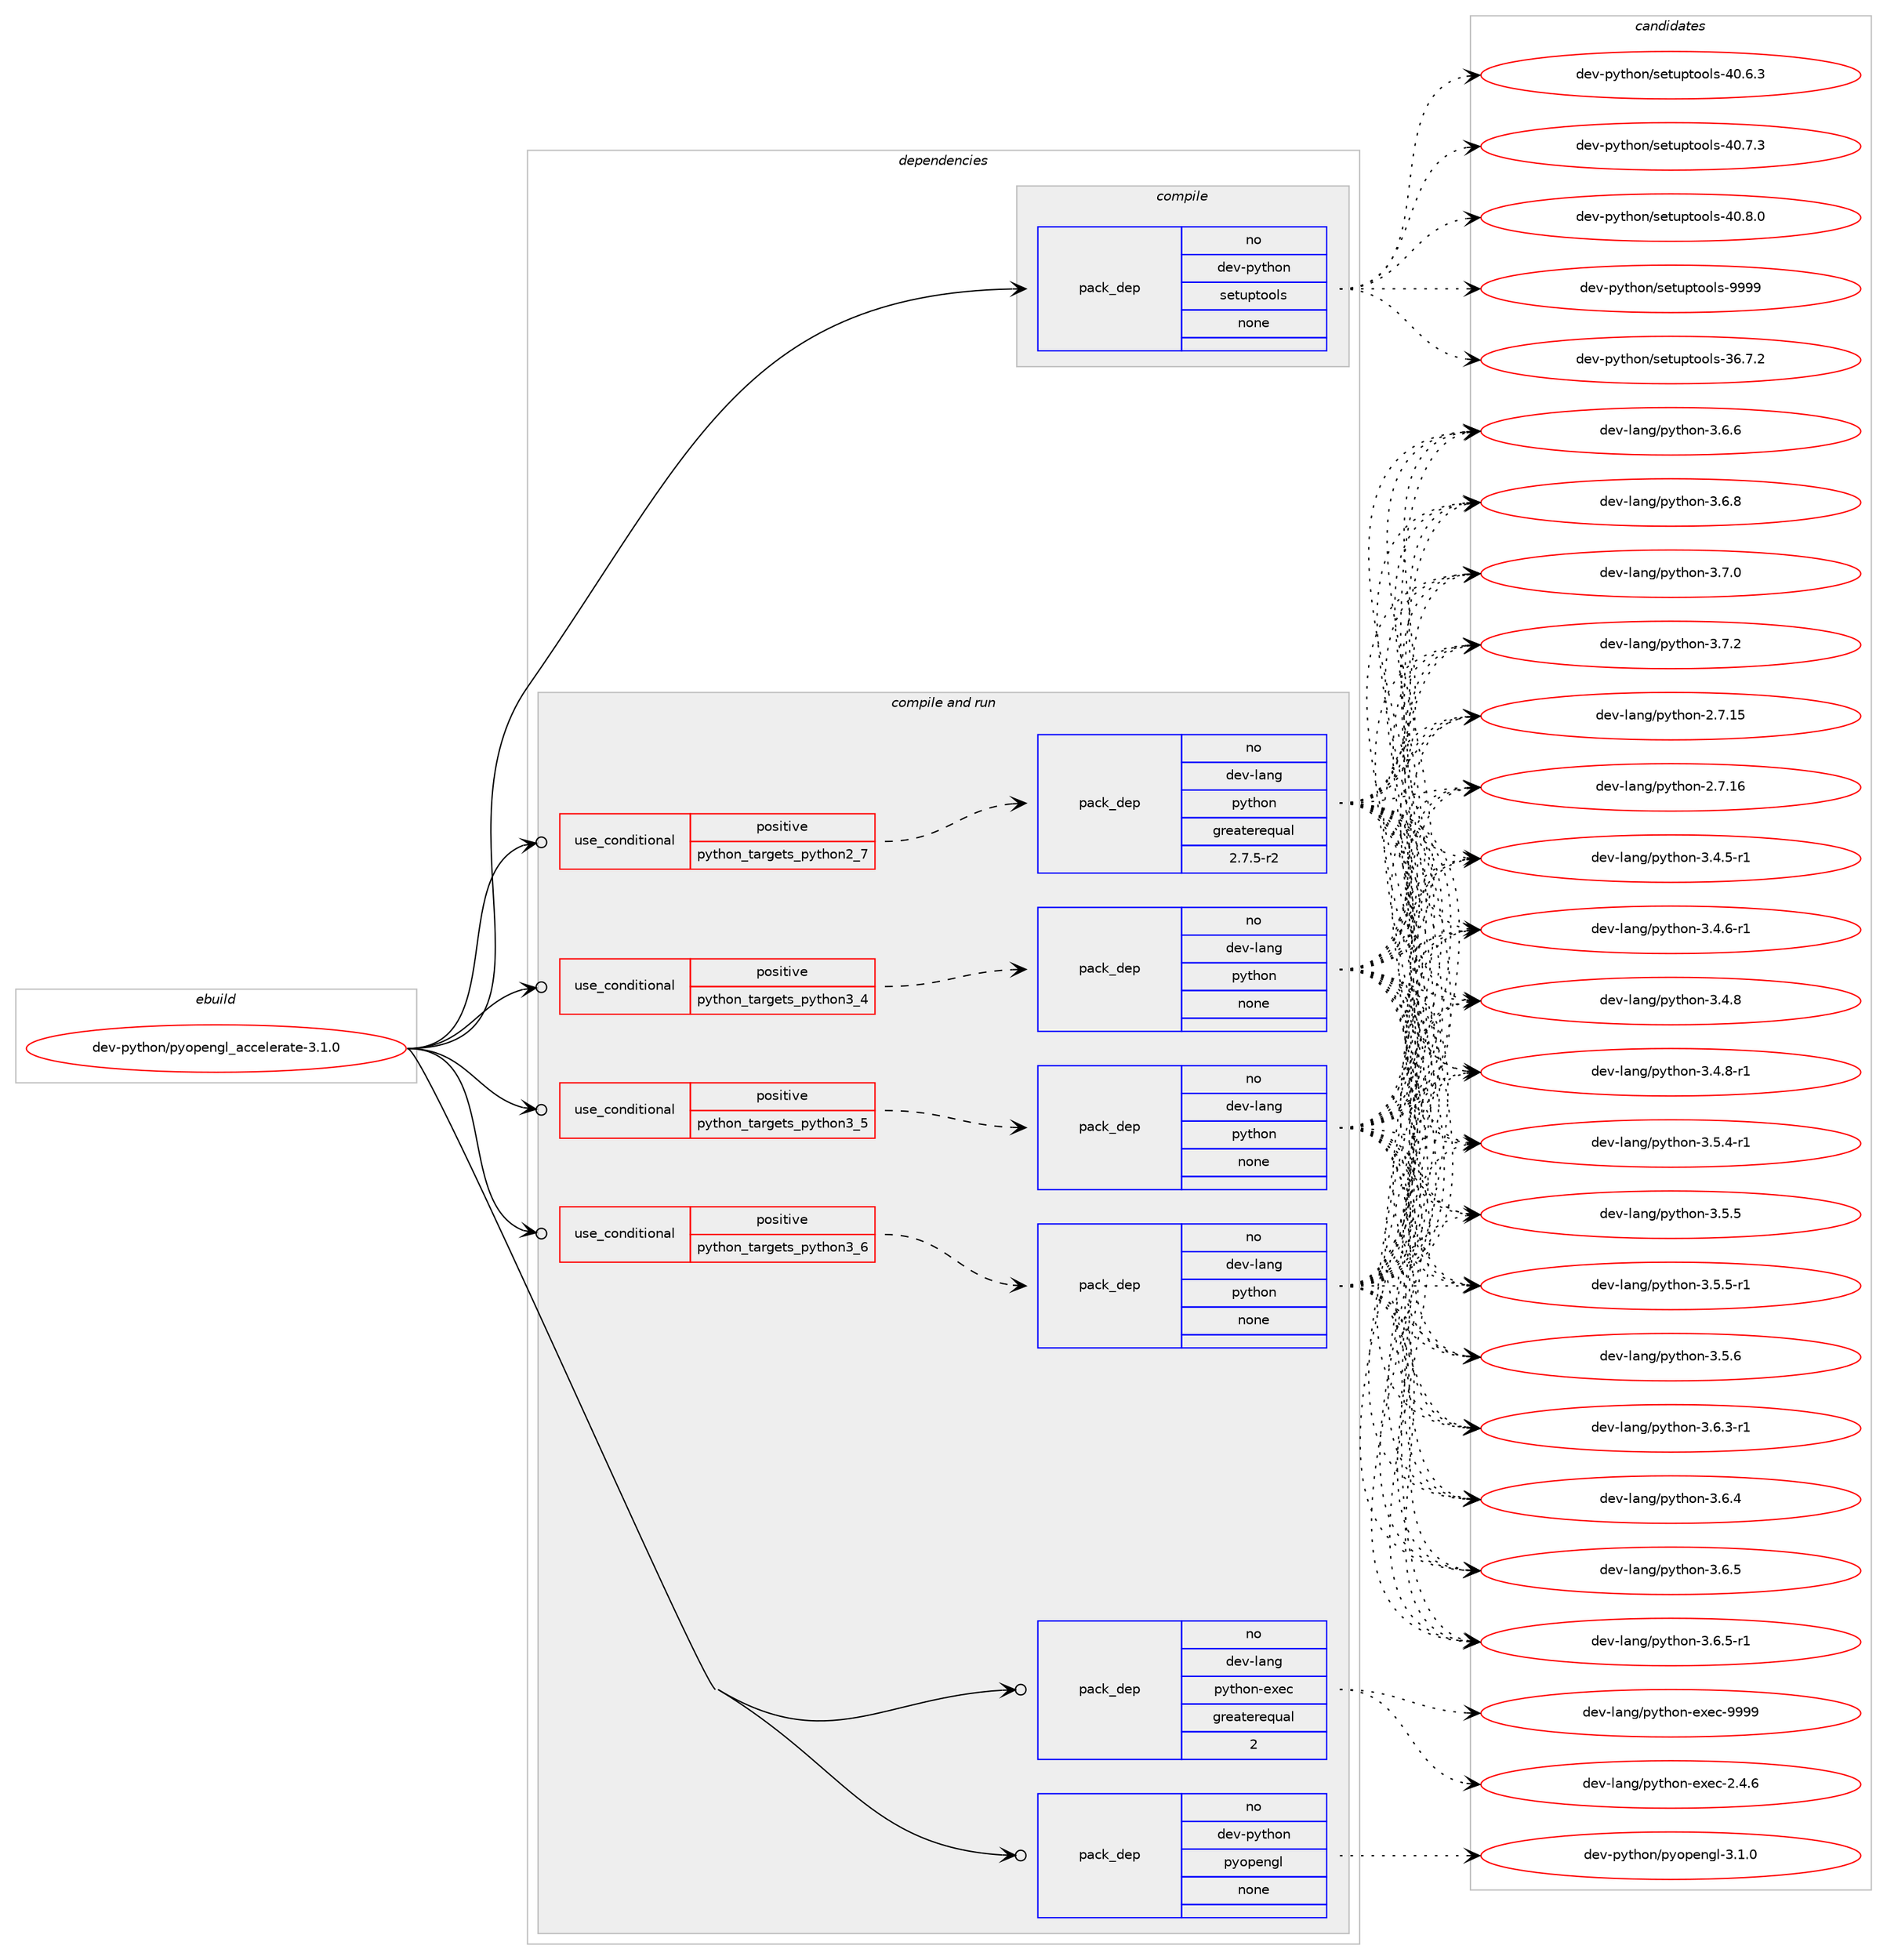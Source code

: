 digraph prolog {

# *************
# Graph options
# *************

newrank=true;
concentrate=true;
compound=true;
graph [rankdir=LR,fontname=Helvetica,fontsize=10,ranksep=1.5];#, ranksep=2.5, nodesep=0.2];
edge  [arrowhead=vee];
node  [fontname=Helvetica,fontsize=10];

# **********
# The ebuild
# **********

subgraph cluster_leftcol {
color=gray;
rank=same;
label=<<i>ebuild</i>>;
id [label="dev-python/pyopengl_accelerate-3.1.0", color=red, width=4, href="../dev-python/pyopengl_accelerate-3.1.0.svg"];
}

# ****************
# The dependencies
# ****************

subgraph cluster_midcol {
color=gray;
label=<<i>dependencies</i>>;
subgraph cluster_compile {
fillcolor="#eeeeee";
style=filled;
label=<<i>compile</i>>;
subgraph pack1026239 {
dependency1430914 [label=<<TABLE BORDER="0" CELLBORDER="1" CELLSPACING="0" CELLPADDING="4" WIDTH="220"><TR><TD ROWSPAN="6" CELLPADDING="30">pack_dep</TD></TR><TR><TD WIDTH="110">no</TD></TR><TR><TD>dev-python</TD></TR><TR><TD>setuptools</TD></TR><TR><TD>none</TD></TR><TR><TD></TD></TR></TABLE>>, shape=none, color=blue];
}
id:e -> dependency1430914:w [weight=20,style="solid",arrowhead="vee"];
}
subgraph cluster_compileandrun {
fillcolor="#eeeeee";
style=filled;
label=<<i>compile and run</i>>;
subgraph cond381352 {
dependency1430915 [label=<<TABLE BORDER="0" CELLBORDER="1" CELLSPACING="0" CELLPADDING="4"><TR><TD ROWSPAN="3" CELLPADDING="10">use_conditional</TD></TR><TR><TD>positive</TD></TR><TR><TD>python_targets_python2_7</TD></TR></TABLE>>, shape=none, color=red];
subgraph pack1026240 {
dependency1430916 [label=<<TABLE BORDER="0" CELLBORDER="1" CELLSPACING="0" CELLPADDING="4" WIDTH="220"><TR><TD ROWSPAN="6" CELLPADDING="30">pack_dep</TD></TR><TR><TD WIDTH="110">no</TD></TR><TR><TD>dev-lang</TD></TR><TR><TD>python</TD></TR><TR><TD>greaterequal</TD></TR><TR><TD>2.7.5-r2</TD></TR></TABLE>>, shape=none, color=blue];
}
dependency1430915:e -> dependency1430916:w [weight=20,style="dashed",arrowhead="vee"];
}
id:e -> dependency1430915:w [weight=20,style="solid",arrowhead="odotvee"];
subgraph cond381353 {
dependency1430917 [label=<<TABLE BORDER="0" CELLBORDER="1" CELLSPACING="0" CELLPADDING="4"><TR><TD ROWSPAN="3" CELLPADDING="10">use_conditional</TD></TR><TR><TD>positive</TD></TR><TR><TD>python_targets_python3_4</TD></TR></TABLE>>, shape=none, color=red];
subgraph pack1026241 {
dependency1430918 [label=<<TABLE BORDER="0" CELLBORDER="1" CELLSPACING="0" CELLPADDING="4" WIDTH="220"><TR><TD ROWSPAN="6" CELLPADDING="30">pack_dep</TD></TR><TR><TD WIDTH="110">no</TD></TR><TR><TD>dev-lang</TD></TR><TR><TD>python</TD></TR><TR><TD>none</TD></TR><TR><TD></TD></TR></TABLE>>, shape=none, color=blue];
}
dependency1430917:e -> dependency1430918:w [weight=20,style="dashed",arrowhead="vee"];
}
id:e -> dependency1430917:w [weight=20,style="solid",arrowhead="odotvee"];
subgraph cond381354 {
dependency1430919 [label=<<TABLE BORDER="0" CELLBORDER="1" CELLSPACING="0" CELLPADDING="4"><TR><TD ROWSPAN="3" CELLPADDING="10">use_conditional</TD></TR><TR><TD>positive</TD></TR><TR><TD>python_targets_python3_5</TD></TR></TABLE>>, shape=none, color=red];
subgraph pack1026242 {
dependency1430920 [label=<<TABLE BORDER="0" CELLBORDER="1" CELLSPACING="0" CELLPADDING="4" WIDTH="220"><TR><TD ROWSPAN="6" CELLPADDING="30">pack_dep</TD></TR><TR><TD WIDTH="110">no</TD></TR><TR><TD>dev-lang</TD></TR><TR><TD>python</TD></TR><TR><TD>none</TD></TR><TR><TD></TD></TR></TABLE>>, shape=none, color=blue];
}
dependency1430919:e -> dependency1430920:w [weight=20,style="dashed",arrowhead="vee"];
}
id:e -> dependency1430919:w [weight=20,style="solid",arrowhead="odotvee"];
subgraph cond381355 {
dependency1430921 [label=<<TABLE BORDER="0" CELLBORDER="1" CELLSPACING="0" CELLPADDING="4"><TR><TD ROWSPAN="3" CELLPADDING="10">use_conditional</TD></TR><TR><TD>positive</TD></TR><TR><TD>python_targets_python3_6</TD></TR></TABLE>>, shape=none, color=red];
subgraph pack1026243 {
dependency1430922 [label=<<TABLE BORDER="0" CELLBORDER="1" CELLSPACING="0" CELLPADDING="4" WIDTH="220"><TR><TD ROWSPAN="6" CELLPADDING="30">pack_dep</TD></TR><TR><TD WIDTH="110">no</TD></TR><TR><TD>dev-lang</TD></TR><TR><TD>python</TD></TR><TR><TD>none</TD></TR><TR><TD></TD></TR></TABLE>>, shape=none, color=blue];
}
dependency1430921:e -> dependency1430922:w [weight=20,style="dashed",arrowhead="vee"];
}
id:e -> dependency1430921:w [weight=20,style="solid",arrowhead="odotvee"];
subgraph pack1026244 {
dependency1430923 [label=<<TABLE BORDER="0" CELLBORDER="1" CELLSPACING="0" CELLPADDING="4" WIDTH="220"><TR><TD ROWSPAN="6" CELLPADDING="30">pack_dep</TD></TR><TR><TD WIDTH="110">no</TD></TR><TR><TD>dev-lang</TD></TR><TR><TD>python-exec</TD></TR><TR><TD>greaterequal</TD></TR><TR><TD>2</TD></TR></TABLE>>, shape=none, color=blue];
}
id:e -> dependency1430923:w [weight=20,style="solid",arrowhead="odotvee"];
subgraph pack1026245 {
dependency1430924 [label=<<TABLE BORDER="0" CELLBORDER="1" CELLSPACING="0" CELLPADDING="4" WIDTH="220"><TR><TD ROWSPAN="6" CELLPADDING="30">pack_dep</TD></TR><TR><TD WIDTH="110">no</TD></TR><TR><TD>dev-python</TD></TR><TR><TD>pyopengl</TD></TR><TR><TD>none</TD></TR><TR><TD></TD></TR></TABLE>>, shape=none, color=blue];
}
id:e -> dependency1430924:w [weight=20,style="solid",arrowhead="odotvee"];
}
subgraph cluster_run {
fillcolor="#eeeeee";
style=filled;
label=<<i>run</i>>;
}
}

# **************
# The candidates
# **************

subgraph cluster_choices {
rank=same;
color=gray;
label=<<i>candidates</i>>;

subgraph choice1026239 {
color=black;
nodesep=1;
choice100101118451121211161041111104711510111611711211611111110811545515446554650 [label="dev-python/setuptools-36.7.2", color=red, width=4,href="../dev-python/setuptools-36.7.2.svg"];
choice100101118451121211161041111104711510111611711211611111110811545524846544651 [label="dev-python/setuptools-40.6.3", color=red, width=4,href="../dev-python/setuptools-40.6.3.svg"];
choice100101118451121211161041111104711510111611711211611111110811545524846554651 [label="dev-python/setuptools-40.7.3", color=red, width=4,href="../dev-python/setuptools-40.7.3.svg"];
choice100101118451121211161041111104711510111611711211611111110811545524846564648 [label="dev-python/setuptools-40.8.0", color=red, width=4,href="../dev-python/setuptools-40.8.0.svg"];
choice10010111845112121116104111110471151011161171121161111111081154557575757 [label="dev-python/setuptools-9999", color=red, width=4,href="../dev-python/setuptools-9999.svg"];
dependency1430914:e -> choice100101118451121211161041111104711510111611711211611111110811545515446554650:w [style=dotted,weight="100"];
dependency1430914:e -> choice100101118451121211161041111104711510111611711211611111110811545524846544651:w [style=dotted,weight="100"];
dependency1430914:e -> choice100101118451121211161041111104711510111611711211611111110811545524846554651:w [style=dotted,weight="100"];
dependency1430914:e -> choice100101118451121211161041111104711510111611711211611111110811545524846564648:w [style=dotted,weight="100"];
dependency1430914:e -> choice10010111845112121116104111110471151011161171121161111111081154557575757:w [style=dotted,weight="100"];
}
subgraph choice1026240 {
color=black;
nodesep=1;
choice10010111845108971101034711212111610411111045504655464953 [label="dev-lang/python-2.7.15", color=red, width=4,href="../dev-lang/python-2.7.15.svg"];
choice10010111845108971101034711212111610411111045504655464954 [label="dev-lang/python-2.7.16", color=red, width=4,href="../dev-lang/python-2.7.16.svg"];
choice1001011184510897110103471121211161041111104551465246534511449 [label="dev-lang/python-3.4.5-r1", color=red, width=4,href="../dev-lang/python-3.4.5-r1.svg"];
choice1001011184510897110103471121211161041111104551465246544511449 [label="dev-lang/python-3.4.6-r1", color=red, width=4,href="../dev-lang/python-3.4.6-r1.svg"];
choice100101118451089711010347112121116104111110455146524656 [label="dev-lang/python-3.4.8", color=red, width=4,href="../dev-lang/python-3.4.8.svg"];
choice1001011184510897110103471121211161041111104551465246564511449 [label="dev-lang/python-3.4.8-r1", color=red, width=4,href="../dev-lang/python-3.4.8-r1.svg"];
choice1001011184510897110103471121211161041111104551465346524511449 [label="dev-lang/python-3.5.4-r1", color=red, width=4,href="../dev-lang/python-3.5.4-r1.svg"];
choice100101118451089711010347112121116104111110455146534653 [label="dev-lang/python-3.5.5", color=red, width=4,href="../dev-lang/python-3.5.5.svg"];
choice1001011184510897110103471121211161041111104551465346534511449 [label="dev-lang/python-3.5.5-r1", color=red, width=4,href="../dev-lang/python-3.5.5-r1.svg"];
choice100101118451089711010347112121116104111110455146534654 [label="dev-lang/python-3.5.6", color=red, width=4,href="../dev-lang/python-3.5.6.svg"];
choice1001011184510897110103471121211161041111104551465446514511449 [label="dev-lang/python-3.6.3-r1", color=red, width=4,href="../dev-lang/python-3.6.3-r1.svg"];
choice100101118451089711010347112121116104111110455146544652 [label="dev-lang/python-3.6.4", color=red, width=4,href="../dev-lang/python-3.6.4.svg"];
choice100101118451089711010347112121116104111110455146544653 [label="dev-lang/python-3.6.5", color=red, width=4,href="../dev-lang/python-3.6.5.svg"];
choice1001011184510897110103471121211161041111104551465446534511449 [label="dev-lang/python-3.6.5-r1", color=red, width=4,href="../dev-lang/python-3.6.5-r1.svg"];
choice100101118451089711010347112121116104111110455146544654 [label="dev-lang/python-3.6.6", color=red, width=4,href="../dev-lang/python-3.6.6.svg"];
choice100101118451089711010347112121116104111110455146544656 [label="dev-lang/python-3.6.8", color=red, width=4,href="../dev-lang/python-3.6.8.svg"];
choice100101118451089711010347112121116104111110455146554648 [label="dev-lang/python-3.7.0", color=red, width=4,href="../dev-lang/python-3.7.0.svg"];
choice100101118451089711010347112121116104111110455146554650 [label="dev-lang/python-3.7.2", color=red, width=4,href="../dev-lang/python-3.7.2.svg"];
dependency1430916:e -> choice10010111845108971101034711212111610411111045504655464953:w [style=dotted,weight="100"];
dependency1430916:e -> choice10010111845108971101034711212111610411111045504655464954:w [style=dotted,weight="100"];
dependency1430916:e -> choice1001011184510897110103471121211161041111104551465246534511449:w [style=dotted,weight="100"];
dependency1430916:e -> choice1001011184510897110103471121211161041111104551465246544511449:w [style=dotted,weight="100"];
dependency1430916:e -> choice100101118451089711010347112121116104111110455146524656:w [style=dotted,weight="100"];
dependency1430916:e -> choice1001011184510897110103471121211161041111104551465246564511449:w [style=dotted,weight="100"];
dependency1430916:e -> choice1001011184510897110103471121211161041111104551465346524511449:w [style=dotted,weight="100"];
dependency1430916:e -> choice100101118451089711010347112121116104111110455146534653:w [style=dotted,weight="100"];
dependency1430916:e -> choice1001011184510897110103471121211161041111104551465346534511449:w [style=dotted,weight="100"];
dependency1430916:e -> choice100101118451089711010347112121116104111110455146534654:w [style=dotted,weight="100"];
dependency1430916:e -> choice1001011184510897110103471121211161041111104551465446514511449:w [style=dotted,weight="100"];
dependency1430916:e -> choice100101118451089711010347112121116104111110455146544652:w [style=dotted,weight="100"];
dependency1430916:e -> choice100101118451089711010347112121116104111110455146544653:w [style=dotted,weight="100"];
dependency1430916:e -> choice1001011184510897110103471121211161041111104551465446534511449:w [style=dotted,weight="100"];
dependency1430916:e -> choice100101118451089711010347112121116104111110455146544654:w [style=dotted,weight="100"];
dependency1430916:e -> choice100101118451089711010347112121116104111110455146544656:w [style=dotted,weight="100"];
dependency1430916:e -> choice100101118451089711010347112121116104111110455146554648:w [style=dotted,weight="100"];
dependency1430916:e -> choice100101118451089711010347112121116104111110455146554650:w [style=dotted,weight="100"];
}
subgraph choice1026241 {
color=black;
nodesep=1;
choice10010111845108971101034711212111610411111045504655464953 [label="dev-lang/python-2.7.15", color=red, width=4,href="../dev-lang/python-2.7.15.svg"];
choice10010111845108971101034711212111610411111045504655464954 [label="dev-lang/python-2.7.16", color=red, width=4,href="../dev-lang/python-2.7.16.svg"];
choice1001011184510897110103471121211161041111104551465246534511449 [label="dev-lang/python-3.4.5-r1", color=red, width=4,href="../dev-lang/python-3.4.5-r1.svg"];
choice1001011184510897110103471121211161041111104551465246544511449 [label="dev-lang/python-3.4.6-r1", color=red, width=4,href="../dev-lang/python-3.4.6-r1.svg"];
choice100101118451089711010347112121116104111110455146524656 [label="dev-lang/python-3.4.8", color=red, width=4,href="../dev-lang/python-3.4.8.svg"];
choice1001011184510897110103471121211161041111104551465246564511449 [label="dev-lang/python-3.4.8-r1", color=red, width=4,href="../dev-lang/python-3.4.8-r1.svg"];
choice1001011184510897110103471121211161041111104551465346524511449 [label="dev-lang/python-3.5.4-r1", color=red, width=4,href="../dev-lang/python-3.5.4-r1.svg"];
choice100101118451089711010347112121116104111110455146534653 [label="dev-lang/python-3.5.5", color=red, width=4,href="../dev-lang/python-3.5.5.svg"];
choice1001011184510897110103471121211161041111104551465346534511449 [label="dev-lang/python-3.5.5-r1", color=red, width=4,href="../dev-lang/python-3.5.5-r1.svg"];
choice100101118451089711010347112121116104111110455146534654 [label="dev-lang/python-3.5.6", color=red, width=4,href="../dev-lang/python-3.5.6.svg"];
choice1001011184510897110103471121211161041111104551465446514511449 [label="dev-lang/python-3.6.3-r1", color=red, width=4,href="../dev-lang/python-3.6.3-r1.svg"];
choice100101118451089711010347112121116104111110455146544652 [label="dev-lang/python-3.6.4", color=red, width=4,href="../dev-lang/python-3.6.4.svg"];
choice100101118451089711010347112121116104111110455146544653 [label="dev-lang/python-3.6.5", color=red, width=4,href="../dev-lang/python-3.6.5.svg"];
choice1001011184510897110103471121211161041111104551465446534511449 [label="dev-lang/python-3.6.5-r1", color=red, width=4,href="../dev-lang/python-3.6.5-r1.svg"];
choice100101118451089711010347112121116104111110455146544654 [label="dev-lang/python-3.6.6", color=red, width=4,href="../dev-lang/python-3.6.6.svg"];
choice100101118451089711010347112121116104111110455146544656 [label="dev-lang/python-3.6.8", color=red, width=4,href="../dev-lang/python-3.6.8.svg"];
choice100101118451089711010347112121116104111110455146554648 [label="dev-lang/python-3.7.0", color=red, width=4,href="../dev-lang/python-3.7.0.svg"];
choice100101118451089711010347112121116104111110455146554650 [label="dev-lang/python-3.7.2", color=red, width=4,href="../dev-lang/python-3.7.2.svg"];
dependency1430918:e -> choice10010111845108971101034711212111610411111045504655464953:w [style=dotted,weight="100"];
dependency1430918:e -> choice10010111845108971101034711212111610411111045504655464954:w [style=dotted,weight="100"];
dependency1430918:e -> choice1001011184510897110103471121211161041111104551465246534511449:w [style=dotted,weight="100"];
dependency1430918:e -> choice1001011184510897110103471121211161041111104551465246544511449:w [style=dotted,weight="100"];
dependency1430918:e -> choice100101118451089711010347112121116104111110455146524656:w [style=dotted,weight="100"];
dependency1430918:e -> choice1001011184510897110103471121211161041111104551465246564511449:w [style=dotted,weight="100"];
dependency1430918:e -> choice1001011184510897110103471121211161041111104551465346524511449:w [style=dotted,weight="100"];
dependency1430918:e -> choice100101118451089711010347112121116104111110455146534653:w [style=dotted,weight="100"];
dependency1430918:e -> choice1001011184510897110103471121211161041111104551465346534511449:w [style=dotted,weight="100"];
dependency1430918:e -> choice100101118451089711010347112121116104111110455146534654:w [style=dotted,weight="100"];
dependency1430918:e -> choice1001011184510897110103471121211161041111104551465446514511449:w [style=dotted,weight="100"];
dependency1430918:e -> choice100101118451089711010347112121116104111110455146544652:w [style=dotted,weight="100"];
dependency1430918:e -> choice100101118451089711010347112121116104111110455146544653:w [style=dotted,weight="100"];
dependency1430918:e -> choice1001011184510897110103471121211161041111104551465446534511449:w [style=dotted,weight="100"];
dependency1430918:e -> choice100101118451089711010347112121116104111110455146544654:w [style=dotted,weight="100"];
dependency1430918:e -> choice100101118451089711010347112121116104111110455146544656:w [style=dotted,weight="100"];
dependency1430918:e -> choice100101118451089711010347112121116104111110455146554648:w [style=dotted,weight="100"];
dependency1430918:e -> choice100101118451089711010347112121116104111110455146554650:w [style=dotted,weight="100"];
}
subgraph choice1026242 {
color=black;
nodesep=1;
choice10010111845108971101034711212111610411111045504655464953 [label="dev-lang/python-2.7.15", color=red, width=4,href="../dev-lang/python-2.7.15.svg"];
choice10010111845108971101034711212111610411111045504655464954 [label="dev-lang/python-2.7.16", color=red, width=4,href="../dev-lang/python-2.7.16.svg"];
choice1001011184510897110103471121211161041111104551465246534511449 [label="dev-lang/python-3.4.5-r1", color=red, width=4,href="../dev-lang/python-3.4.5-r1.svg"];
choice1001011184510897110103471121211161041111104551465246544511449 [label="dev-lang/python-3.4.6-r1", color=red, width=4,href="../dev-lang/python-3.4.6-r1.svg"];
choice100101118451089711010347112121116104111110455146524656 [label="dev-lang/python-3.4.8", color=red, width=4,href="../dev-lang/python-3.4.8.svg"];
choice1001011184510897110103471121211161041111104551465246564511449 [label="dev-lang/python-3.4.8-r1", color=red, width=4,href="../dev-lang/python-3.4.8-r1.svg"];
choice1001011184510897110103471121211161041111104551465346524511449 [label="dev-lang/python-3.5.4-r1", color=red, width=4,href="../dev-lang/python-3.5.4-r1.svg"];
choice100101118451089711010347112121116104111110455146534653 [label="dev-lang/python-3.5.5", color=red, width=4,href="../dev-lang/python-3.5.5.svg"];
choice1001011184510897110103471121211161041111104551465346534511449 [label="dev-lang/python-3.5.5-r1", color=red, width=4,href="../dev-lang/python-3.5.5-r1.svg"];
choice100101118451089711010347112121116104111110455146534654 [label="dev-lang/python-3.5.6", color=red, width=4,href="../dev-lang/python-3.5.6.svg"];
choice1001011184510897110103471121211161041111104551465446514511449 [label="dev-lang/python-3.6.3-r1", color=red, width=4,href="../dev-lang/python-3.6.3-r1.svg"];
choice100101118451089711010347112121116104111110455146544652 [label="dev-lang/python-3.6.4", color=red, width=4,href="../dev-lang/python-3.6.4.svg"];
choice100101118451089711010347112121116104111110455146544653 [label="dev-lang/python-3.6.5", color=red, width=4,href="../dev-lang/python-3.6.5.svg"];
choice1001011184510897110103471121211161041111104551465446534511449 [label="dev-lang/python-3.6.5-r1", color=red, width=4,href="../dev-lang/python-3.6.5-r1.svg"];
choice100101118451089711010347112121116104111110455146544654 [label="dev-lang/python-3.6.6", color=red, width=4,href="../dev-lang/python-3.6.6.svg"];
choice100101118451089711010347112121116104111110455146544656 [label="dev-lang/python-3.6.8", color=red, width=4,href="../dev-lang/python-3.6.8.svg"];
choice100101118451089711010347112121116104111110455146554648 [label="dev-lang/python-3.7.0", color=red, width=4,href="../dev-lang/python-3.7.0.svg"];
choice100101118451089711010347112121116104111110455146554650 [label="dev-lang/python-3.7.2", color=red, width=4,href="../dev-lang/python-3.7.2.svg"];
dependency1430920:e -> choice10010111845108971101034711212111610411111045504655464953:w [style=dotted,weight="100"];
dependency1430920:e -> choice10010111845108971101034711212111610411111045504655464954:w [style=dotted,weight="100"];
dependency1430920:e -> choice1001011184510897110103471121211161041111104551465246534511449:w [style=dotted,weight="100"];
dependency1430920:e -> choice1001011184510897110103471121211161041111104551465246544511449:w [style=dotted,weight="100"];
dependency1430920:e -> choice100101118451089711010347112121116104111110455146524656:w [style=dotted,weight="100"];
dependency1430920:e -> choice1001011184510897110103471121211161041111104551465246564511449:w [style=dotted,weight="100"];
dependency1430920:e -> choice1001011184510897110103471121211161041111104551465346524511449:w [style=dotted,weight="100"];
dependency1430920:e -> choice100101118451089711010347112121116104111110455146534653:w [style=dotted,weight="100"];
dependency1430920:e -> choice1001011184510897110103471121211161041111104551465346534511449:w [style=dotted,weight="100"];
dependency1430920:e -> choice100101118451089711010347112121116104111110455146534654:w [style=dotted,weight="100"];
dependency1430920:e -> choice1001011184510897110103471121211161041111104551465446514511449:w [style=dotted,weight="100"];
dependency1430920:e -> choice100101118451089711010347112121116104111110455146544652:w [style=dotted,weight="100"];
dependency1430920:e -> choice100101118451089711010347112121116104111110455146544653:w [style=dotted,weight="100"];
dependency1430920:e -> choice1001011184510897110103471121211161041111104551465446534511449:w [style=dotted,weight="100"];
dependency1430920:e -> choice100101118451089711010347112121116104111110455146544654:w [style=dotted,weight="100"];
dependency1430920:e -> choice100101118451089711010347112121116104111110455146544656:w [style=dotted,weight="100"];
dependency1430920:e -> choice100101118451089711010347112121116104111110455146554648:w [style=dotted,weight="100"];
dependency1430920:e -> choice100101118451089711010347112121116104111110455146554650:w [style=dotted,weight="100"];
}
subgraph choice1026243 {
color=black;
nodesep=1;
choice10010111845108971101034711212111610411111045504655464953 [label="dev-lang/python-2.7.15", color=red, width=4,href="../dev-lang/python-2.7.15.svg"];
choice10010111845108971101034711212111610411111045504655464954 [label="dev-lang/python-2.7.16", color=red, width=4,href="../dev-lang/python-2.7.16.svg"];
choice1001011184510897110103471121211161041111104551465246534511449 [label="dev-lang/python-3.4.5-r1", color=red, width=4,href="../dev-lang/python-3.4.5-r1.svg"];
choice1001011184510897110103471121211161041111104551465246544511449 [label="dev-lang/python-3.4.6-r1", color=red, width=4,href="../dev-lang/python-3.4.6-r1.svg"];
choice100101118451089711010347112121116104111110455146524656 [label="dev-lang/python-3.4.8", color=red, width=4,href="../dev-lang/python-3.4.8.svg"];
choice1001011184510897110103471121211161041111104551465246564511449 [label="dev-lang/python-3.4.8-r1", color=red, width=4,href="../dev-lang/python-3.4.8-r1.svg"];
choice1001011184510897110103471121211161041111104551465346524511449 [label="dev-lang/python-3.5.4-r1", color=red, width=4,href="../dev-lang/python-3.5.4-r1.svg"];
choice100101118451089711010347112121116104111110455146534653 [label="dev-lang/python-3.5.5", color=red, width=4,href="../dev-lang/python-3.5.5.svg"];
choice1001011184510897110103471121211161041111104551465346534511449 [label="dev-lang/python-3.5.5-r1", color=red, width=4,href="../dev-lang/python-3.5.5-r1.svg"];
choice100101118451089711010347112121116104111110455146534654 [label="dev-lang/python-3.5.6", color=red, width=4,href="../dev-lang/python-3.5.6.svg"];
choice1001011184510897110103471121211161041111104551465446514511449 [label="dev-lang/python-3.6.3-r1", color=red, width=4,href="../dev-lang/python-3.6.3-r1.svg"];
choice100101118451089711010347112121116104111110455146544652 [label="dev-lang/python-3.6.4", color=red, width=4,href="../dev-lang/python-3.6.4.svg"];
choice100101118451089711010347112121116104111110455146544653 [label="dev-lang/python-3.6.5", color=red, width=4,href="../dev-lang/python-3.6.5.svg"];
choice1001011184510897110103471121211161041111104551465446534511449 [label="dev-lang/python-3.6.5-r1", color=red, width=4,href="../dev-lang/python-3.6.5-r1.svg"];
choice100101118451089711010347112121116104111110455146544654 [label="dev-lang/python-3.6.6", color=red, width=4,href="../dev-lang/python-3.6.6.svg"];
choice100101118451089711010347112121116104111110455146544656 [label="dev-lang/python-3.6.8", color=red, width=4,href="../dev-lang/python-3.6.8.svg"];
choice100101118451089711010347112121116104111110455146554648 [label="dev-lang/python-3.7.0", color=red, width=4,href="../dev-lang/python-3.7.0.svg"];
choice100101118451089711010347112121116104111110455146554650 [label="dev-lang/python-3.7.2", color=red, width=4,href="../dev-lang/python-3.7.2.svg"];
dependency1430922:e -> choice10010111845108971101034711212111610411111045504655464953:w [style=dotted,weight="100"];
dependency1430922:e -> choice10010111845108971101034711212111610411111045504655464954:w [style=dotted,weight="100"];
dependency1430922:e -> choice1001011184510897110103471121211161041111104551465246534511449:w [style=dotted,weight="100"];
dependency1430922:e -> choice1001011184510897110103471121211161041111104551465246544511449:w [style=dotted,weight="100"];
dependency1430922:e -> choice100101118451089711010347112121116104111110455146524656:w [style=dotted,weight="100"];
dependency1430922:e -> choice1001011184510897110103471121211161041111104551465246564511449:w [style=dotted,weight="100"];
dependency1430922:e -> choice1001011184510897110103471121211161041111104551465346524511449:w [style=dotted,weight="100"];
dependency1430922:e -> choice100101118451089711010347112121116104111110455146534653:w [style=dotted,weight="100"];
dependency1430922:e -> choice1001011184510897110103471121211161041111104551465346534511449:w [style=dotted,weight="100"];
dependency1430922:e -> choice100101118451089711010347112121116104111110455146534654:w [style=dotted,weight="100"];
dependency1430922:e -> choice1001011184510897110103471121211161041111104551465446514511449:w [style=dotted,weight="100"];
dependency1430922:e -> choice100101118451089711010347112121116104111110455146544652:w [style=dotted,weight="100"];
dependency1430922:e -> choice100101118451089711010347112121116104111110455146544653:w [style=dotted,weight="100"];
dependency1430922:e -> choice1001011184510897110103471121211161041111104551465446534511449:w [style=dotted,weight="100"];
dependency1430922:e -> choice100101118451089711010347112121116104111110455146544654:w [style=dotted,weight="100"];
dependency1430922:e -> choice100101118451089711010347112121116104111110455146544656:w [style=dotted,weight="100"];
dependency1430922:e -> choice100101118451089711010347112121116104111110455146554648:w [style=dotted,weight="100"];
dependency1430922:e -> choice100101118451089711010347112121116104111110455146554650:w [style=dotted,weight="100"];
}
subgraph choice1026244 {
color=black;
nodesep=1;
choice1001011184510897110103471121211161041111104510112010199455046524654 [label="dev-lang/python-exec-2.4.6", color=red, width=4,href="../dev-lang/python-exec-2.4.6.svg"];
choice10010111845108971101034711212111610411111045101120101994557575757 [label="dev-lang/python-exec-9999", color=red, width=4,href="../dev-lang/python-exec-9999.svg"];
dependency1430923:e -> choice1001011184510897110103471121211161041111104510112010199455046524654:w [style=dotted,weight="100"];
dependency1430923:e -> choice10010111845108971101034711212111610411111045101120101994557575757:w [style=dotted,weight="100"];
}
subgraph choice1026245 {
color=black;
nodesep=1;
choice1001011184511212111610411111047112121111112101110103108455146494648 [label="dev-python/pyopengl-3.1.0", color=red, width=4,href="../dev-python/pyopengl-3.1.0.svg"];
dependency1430924:e -> choice1001011184511212111610411111047112121111112101110103108455146494648:w [style=dotted,weight="100"];
}
}

}
